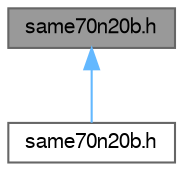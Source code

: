 digraph "same70n20b.h"
{
 // LATEX_PDF_SIZE
  bgcolor="transparent";
  edge [fontname=FreeSans,fontsize=10,labelfontname=FreeSans,labelfontsize=10];
  node [fontname=FreeSans,fontsize=10,shape=box,height=0.2,width=0.4];
  Node1 [label="same70n20b.h",height=0.2,width=0.4,color="gray40", fillcolor="grey60", style="filled", fontcolor="black",tooltip="Copyright (c) 2018 Microchip Technology Inc."];
  Node1 -> Node2 [dir="back",color="steelblue1",style="solid"];
  Node2 [label="same70n20b.h",height=0.2,width=0.4,color="grey40", fillcolor="white", style="filled",URL="$same70n20b_8h.html",tooltip="Copyright (c) 2017-2019 Microchip Technology Inc."];
}
